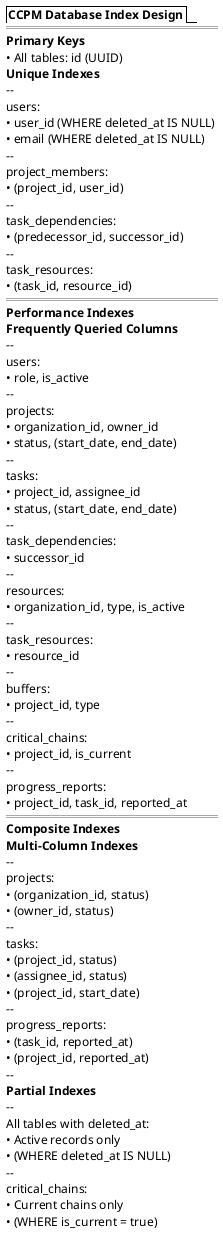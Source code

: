 @startsalt
{
  {/ <b>CCPM Database Index Design</b> }
  ==
  {T
    <b>Primary Keys</b>
    • All tables: id (UUID)
    |
    <b>Unique Indexes</b>
    --
    users:
    • user_id (WHERE deleted_at IS NULL)
    • email (WHERE deleted_at IS NULL)
    --
    project_members:
    • (project_id, user_id)
    --
    task_dependencies:
    • (predecessor_id, successor_id)
    --
    task_resources:
    • (task_id, resource_id)
  }
  ==
  {T
    <b>Performance Indexes</b>
    |
    <b>Frequently Queried Columns</b>
    --
    users:
    • role, is_active
    --
    projects:
    • organization_id, owner_id
    • status, (start_date, end_date)
    --
    tasks:
    • project_id, assignee_id
    • status, (start_date, end_date)
    --
    task_dependencies:
    • successor_id
    --
    resources:
    • organization_id, type, is_active
    --
    task_resources:
    • resource_id
    --
    buffers:
    • project_id, type
    --
    critical_chains:
    • project_id, is_current
    --
    progress_reports:
    • project_id, task_id, reported_at
  }
  ==
  {T
    <b>Composite Indexes</b>
    |
    <b>Multi-Column Indexes</b>
    --
    projects:
    • (organization_id, status)
    • (owner_id, status)
    --
    tasks:
    • (project_id, status)
    • (assignee_id, status)
    • (project_id, start_date)
    --
    progress_reports:
    • (task_id, reported_at)
    • (project_id, reported_at)
    --
    <b>Partial Indexes</b>
    --
    All tables with deleted_at:
    • Active records only
    • (WHERE deleted_at IS NULL)
    --
    critical_chains:
    • Current chains only
    • (WHERE is_current = true)
  }
}
@endsalt